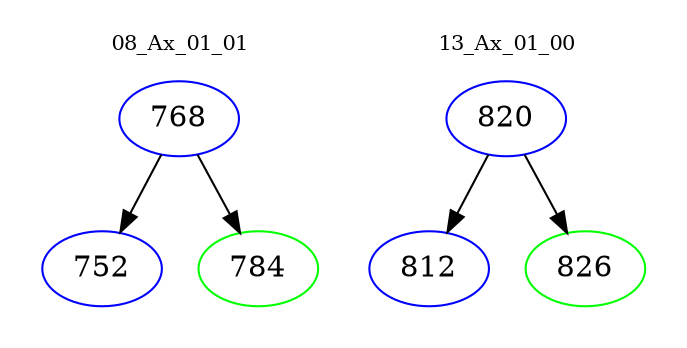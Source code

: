 digraph{
subgraph cluster_0 {
color = white
label = "08_Ax_01_01";
fontsize=10;
T0_768 [label="768", color="blue"]
T0_768 -> T0_752 [color="black"]
T0_752 [label="752", color="blue"]
T0_768 -> T0_784 [color="black"]
T0_784 [label="784", color="green"]
}
subgraph cluster_1 {
color = white
label = "13_Ax_01_00";
fontsize=10;
T1_820 [label="820", color="blue"]
T1_820 -> T1_812 [color="black"]
T1_812 [label="812", color="blue"]
T1_820 -> T1_826 [color="black"]
T1_826 [label="826", color="green"]
}
}
